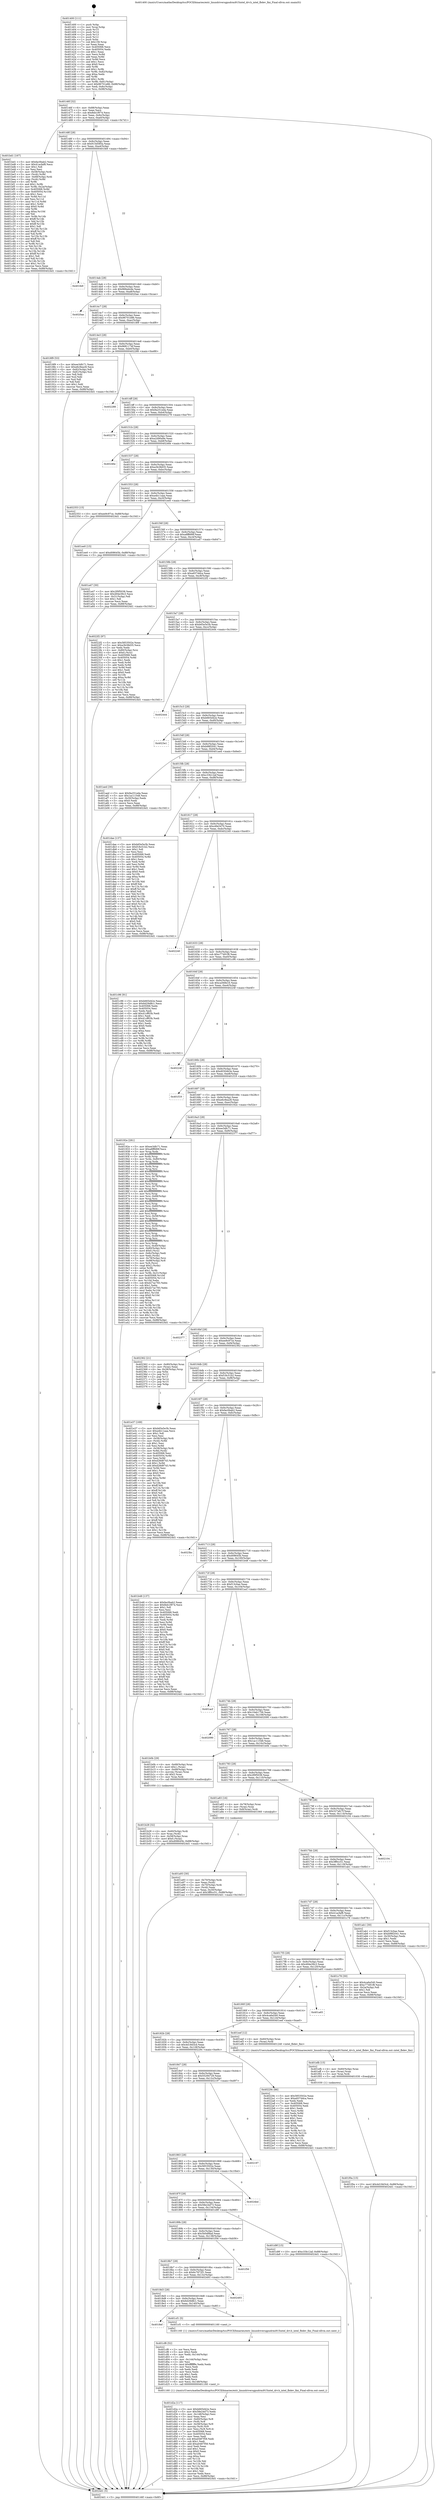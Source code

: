 digraph "0x401400" {
  label = "0x401400 (/mnt/c/Users/mathe/Desktop/tcc/POCII/binaries/extr_linuxdriversgpudrmi915intel_drv.h_intel_fbdev_fini_Final-ollvm.out::main(0))"
  labelloc = "t"
  node[shape=record]

  Entry [label="",width=0.3,height=0.3,shape=circle,fillcolor=black,style=filled]
  "0x40146f" [label="{
     0x40146f [32]\l
     | [instrs]\l
     &nbsp;&nbsp;0x40146f \<+6\>: mov -0x88(%rbp),%eax\l
     &nbsp;&nbsp;0x401475 \<+2\>: mov %eax,%ecx\l
     &nbsp;&nbsp;0x401477 \<+6\>: sub $0x8eb1f974,%ecx\l
     &nbsp;&nbsp;0x40147d \<+6\>: mov %eax,-0x9c(%rbp)\l
     &nbsp;&nbsp;0x401483 \<+6\>: mov %ecx,-0xa0(%rbp)\l
     &nbsp;&nbsp;0x401489 \<+6\>: je 0000000000401bd1 \<main+0x7d1\>\l
  }"]
  "0x401bd1" [label="{
     0x401bd1 [167]\l
     | [instrs]\l
     &nbsp;&nbsp;0x401bd1 \<+5\>: mov $0xfac0bab2,%eax\l
     &nbsp;&nbsp;0x401bd6 \<+5\>: mov $0x41acfaf8,%ecx\l
     &nbsp;&nbsp;0x401bdb \<+2\>: mov $0x1,%dl\l
     &nbsp;&nbsp;0x401bdd \<+2\>: xor %esi,%esi\l
     &nbsp;&nbsp;0x401bdf \<+4\>: mov -0x58(%rbp),%rdi\l
     &nbsp;&nbsp;0x401be3 \<+3\>: mov (%rdi),%r8d\l
     &nbsp;&nbsp;0x401be6 \<+4\>: mov -0x68(%rbp),%rdi\l
     &nbsp;&nbsp;0x401bea \<+3\>: cmp (%rdi),%r8d\l
     &nbsp;&nbsp;0x401bed \<+4\>: setl %r9b\l
     &nbsp;&nbsp;0x401bf1 \<+4\>: and $0x1,%r9b\l
     &nbsp;&nbsp;0x401bf5 \<+4\>: mov %r9b,-0x2a(%rbp)\l
     &nbsp;&nbsp;0x401bf9 \<+8\>: mov 0x405068,%r8d\l
     &nbsp;&nbsp;0x401c01 \<+8\>: mov 0x405054,%r10d\l
     &nbsp;&nbsp;0x401c09 \<+3\>: sub $0x1,%esi\l
     &nbsp;&nbsp;0x401c0c \<+3\>: mov %r8d,%r11d\l
     &nbsp;&nbsp;0x401c0f \<+3\>: add %esi,%r11d\l
     &nbsp;&nbsp;0x401c12 \<+4\>: imul %r11d,%r8d\l
     &nbsp;&nbsp;0x401c16 \<+4\>: and $0x1,%r8d\l
     &nbsp;&nbsp;0x401c1a \<+4\>: cmp $0x0,%r8d\l
     &nbsp;&nbsp;0x401c1e \<+4\>: sete %r9b\l
     &nbsp;&nbsp;0x401c22 \<+4\>: cmp $0xa,%r10d\l
     &nbsp;&nbsp;0x401c26 \<+3\>: setl %bl\l
     &nbsp;&nbsp;0x401c29 \<+3\>: mov %r9b,%r14b\l
     &nbsp;&nbsp;0x401c2c \<+4\>: xor $0xff,%r14b\l
     &nbsp;&nbsp;0x401c30 \<+3\>: mov %bl,%r15b\l
     &nbsp;&nbsp;0x401c33 \<+4\>: xor $0xff,%r15b\l
     &nbsp;&nbsp;0x401c37 \<+3\>: xor $0x1,%dl\l
     &nbsp;&nbsp;0x401c3a \<+3\>: mov %r14b,%r12b\l
     &nbsp;&nbsp;0x401c3d \<+4\>: and $0xff,%r12b\l
     &nbsp;&nbsp;0x401c41 \<+3\>: and %dl,%r9b\l
     &nbsp;&nbsp;0x401c44 \<+3\>: mov %r15b,%r13b\l
     &nbsp;&nbsp;0x401c47 \<+4\>: and $0xff,%r13b\l
     &nbsp;&nbsp;0x401c4b \<+2\>: and %dl,%bl\l
     &nbsp;&nbsp;0x401c4d \<+3\>: or %r9b,%r12b\l
     &nbsp;&nbsp;0x401c50 \<+3\>: or %bl,%r13b\l
     &nbsp;&nbsp;0x401c53 \<+3\>: xor %r13b,%r12b\l
     &nbsp;&nbsp;0x401c56 \<+3\>: or %r15b,%r14b\l
     &nbsp;&nbsp;0x401c59 \<+4\>: xor $0xff,%r14b\l
     &nbsp;&nbsp;0x401c5d \<+3\>: or $0x1,%dl\l
     &nbsp;&nbsp;0x401c60 \<+3\>: and %dl,%r14b\l
     &nbsp;&nbsp;0x401c63 \<+3\>: or %r14b,%r12b\l
     &nbsp;&nbsp;0x401c66 \<+4\>: test $0x1,%r12b\l
     &nbsp;&nbsp;0x401c6a \<+3\>: cmovne %ecx,%eax\l
     &nbsp;&nbsp;0x401c6d \<+6\>: mov %eax,-0x88(%rbp)\l
     &nbsp;&nbsp;0x401c73 \<+5\>: jmp 00000000004024d1 \<main+0x10d1\>\l
  }"]
  "0x40148f" [label="{
     0x40148f [28]\l
     | [instrs]\l
     &nbsp;&nbsp;0x40148f \<+5\>: jmp 0000000000401494 \<main+0x94\>\l
     &nbsp;&nbsp;0x401494 \<+6\>: mov -0x9c(%rbp),%eax\l
     &nbsp;&nbsp;0x40149a \<+5\>: sub $0x915d585a,%eax\l
     &nbsp;&nbsp;0x40149f \<+6\>: mov %eax,-0xa4(%rbp)\l
     &nbsp;&nbsp;0x4014a5 \<+6\>: je 0000000000401fe9 \<main+0xbe9\>\l
  }"]
  Exit [label="",width=0.3,height=0.3,shape=circle,fillcolor=black,style=filled,peripheries=2]
  "0x401fe9" [label="{
     0x401fe9\l
  }", style=dashed]
  "0x4014ab" [label="{
     0x4014ab [28]\l
     | [instrs]\l
     &nbsp;&nbsp;0x4014ab \<+5\>: jmp 00000000004014b0 \<main+0xb0\>\l
     &nbsp;&nbsp;0x4014b0 \<+6\>: mov -0x9c(%rbp),%eax\l
     &nbsp;&nbsp;0x4014b6 \<+5\>: sub $0x966edcde,%eax\l
     &nbsp;&nbsp;0x4014bb \<+6\>: mov %eax,-0xa8(%rbp)\l
     &nbsp;&nbsp;0x4014c1 \<+6\>: je 00000000004020ae \<main+0xcae\>\l
  }"]
  "0x401f0a" [label="{
     0x401f0a [15]\l
     | [instrs]\l
     &nbsp;&nbsp;0x401f0a \<+10\>: movl $0x4d18d3cd,-0x88(%rbp)\l
     &nbsp;&nbsp;0x401f14 \<+5\>: jmp 00000000004024d1 \<main+0x10d1\>\l
  }"]
  "0x4020ae" [label="{
     0x4020ae\l
  }", style=dashed]
  "0x4014c7" [label="{
     0x4014c7 [28]\l
     | [instrs]\l
     &nbsp;&nbsp;0x4014c7 \<+5\>: jmp 00000000004014cc \<main+0xcc\>\l
     &nbsp;&nbsp;0x4014cc \<+6\>: mov -0x9c(%rbp),%eax\l
     &nbsp;&nbsp;0x4014d2 \<+5\>: sub $0x96701e86,%eax\l
     &nbsp;&nbsp;0x4014d7 \<+6\>: mov %eax,-0xac(%rbp)\l
     &nbsp;&nbsp;0x4014dd \<+6\>: je 00000000004018f9 \<main+0x4f9\>\l
  }"]
  "0x401efb" [label="{
     0x401efb [15]\l
     | [instrs]\l
     &nbsp;&nbsp;0x401efb \<+4\>: mov -0x60(%rbp),%rax\l
     &nbsp;&nbsp;0x401eff \<+3\>: mov (%rax),%rax\l
     &nbsp;&nbsp;0x401f02 \<+3\>: mov %rax,%rdi\l
     &nbsp;&nbsp;0x401f05 \<+5\>: call 0000000000401030 \<free@plt\>\l
     | [calls]\l
     &nbsp;&nbsp;0x401030 \{1\} (unknown)\l
  }"]
  "0x4018f9" [label="{
     0x4018f9 [53]\l
     | [instrs]\l
     &nbsp;&nbsp;0x4018f9 \<+5\>: mov $0xee3dfc71,%eax\l
     &nbsp;&nbsp;0x4018fe \<+5\>: mov $0xe6c9ea28,%ecx\l
     &nbsp;&nbsp;0x401903 \<+6\>: mov -0x82(%rbp),%dl\l
     &nbsp;&nbsp;0x401909 \<+7\>: mov -0x81(%rbp),%sil\l
     &nbsp;&nbsp;0x401910 \<+3\>: mov %dl,%dil\l
     &nbsp;&nbsp;0x401913 \<+3\>: and %sil,%dil\l
     &nbsp;&nbsp;0x401916 \<+3\>: xor %sil,%dl\l
     &nbsp;&nbsp;0x401919 \<+3\>: or %dl,%dil\l
     &nbsp;&nbsp;0x40191c \<+4\>: test $0x1,%dil\l
     &nbsp;&nbsp;0x401920 \<+3\>: cmovne %ecx,%eax\l
     &nbsp;&nbsp;0x401923 \<+6\>: mov %eax,-0x88(%rbp)\l
     &nbsp;&nbsp;0x401929 \<+5\>: jmp 00000000004024d1 \<main+0x10d1\>\l
  }"]
  "0x4014e3" [label="{
     0x4014e3 [28]\l
     | [instrs]\l
     &nbsp;&nbsp;0x4014e3 \<+5\>: jmp 00000000004014e8 \<main+0xe8\>\l
     &nbsp;&nbsp;0x4014e8 \<+6\>: mov -0x9c(%rbp),%eax\l
     &nbsp;&nbsp;0x4014ee \<+5\>: sub $0x9681174f,%eax\l
     &nbsp;&nbsp;0x4014f3 \<+6\>: mov %eax,-0xb0(%rbp)\l
     &nbsp;&nbsp;0x4014f9 \<+6\>: je 0000000000402288 \<main+0xe88\>\l
  }"]
  "0x4024d1" [label="{
     0x4024d1 [5]\l
     | [instrs]\l
     &nbsp;&nbsp;0x4024d1 \<+5\>: jmp 000000000040146f \<main+0x6f\>\l
  }"]
  "0x401400" [label="{
     0x401400 [111]\l
     | [instrs]\l
     &nbsp;&nbsp;0x401400 \<+1\>: push %rbp\l
     &nbsp;&nbsp;0x401401 \<+3\>: mov %rsp,%rbp\l
     &nbsp;&nbsp;0x401404 \<+2\>: push %r15\l
     &nbsp;&nbsp;0x401406 \<+2\>: push %r14\l
     &nbsp;&nbsp;0x401408 \<+2\>: push %r13\l
     &nbsp;&nbsp;0x40140a \<+2\>: push %r12\l
     &nbsp;&nbsp;0x40140c \<+1\>: push %rbx\l
     &nbsp;&nbsp;0x40140d \<+7\>: sub $0x158,%rsp\l
     &nbsp;&nbsp;0x401414 \<+2\>: xor %eax,%eax\l
     &nbsp;&nbsp;0x401416 \<+7\>: mov 0x405068,%ecx\l
     &nbsp;&nbsp;0x40141d \<+7\>: mov 0x405054,%edx\l
     &nbsp;&nbsp;0x401424 \<+3\>: sub $0x1,%eax\l
     &nbsp;&nbsp;0x401427 \<+3\>: mov %ecx,%r8d\l
     &nbsp;&nbsp;0x40142a \<+3\>: add %eax,%r8d\l
     &nbsp;&nbsp;0x40142d \<+4\>: imul %r8d,%ecx\l
     &nbsp;&nbsp;0x401431 \<+3\>: and $0x1,%ecx\l
     &nbsp;&nbsp;0x401434 \<+3\>: cmp $0x0,%ecx\l
     &nbsp;&nbsp;0x401437 \<+4\>: sete %r9b\l
     &nbsp;&nbsp;0x40143b \<+4\>: and $0x1,%r9b\l
     &nbsp;&nbsp;0x40143f \<+7\>: mov %r9b,-0x82(%rbp)\l
     &nbsp;&nbsp;0x401446 \<+3\>: cmp $0xa,%edx\l
     &nbsp;&nbsp;0x401449 \<+4\>: setl %r9b\l
     &nbsp;&nbsp;0x40144d \<+4\>: and $0x1,%r9b\l
     &nbsp;&nbsp;0x401451 \<+7\>: mov %r9b,-0x81(%rbp)\l
     &nbsp;&nbsp;0x401458 \<+10\>: movl $0x96701e86,-0x88(%rbp)\l
     &nbsp;&nbsp;0x401462 \<+6\>: mov %edi,-0x8c(%rbp)\l
     &nbsp;&nbsp;0x401468 \<+7\>: mov %rsi,-0x98(%rbp)\l
  }"]
  "0x401d2a" [label="{
     0x401d2a [117]\l
     | [instrs]\l
     &nbsp;&nbsp;0x401d2a \<+5\>: mov $0xb665d42e,%ecx\l
     &nbsp;&nbsp;0x401d2f \<+5\>: mov $0x58e24d73,%edx\l
     &nbsp;&nbsp;0x401d34 \<+6\>: mov -0x148(%rbp),%esi\l
     &nbsp;&nbsp;0x401d3a \<+3\>: imul %eax,%esi\l
     &nbsp;&nbsp;0x401d3d \<+4\>: mov -0x60(%rbp),%r8\l
     &nbsp;&nbsp;0x401d41 \<+3\>: mov (%r8),%r8\l
     &nbsp;&nbsp;0x401d44 \<+4\>: mov -0x58(%rbp),%r9\l
     &nbsp;&nbsp;0x401d48 \<+3\>: movslq (%r9),%r9\l
     &nbsp;&nbsp;0x401d4b \<+4\>: mov %esi,(%r8,%r9,4)\l
     &nbsp;&nbsp;0x401d4f \<+7\>: mov 0x405068,%eax\l
     &nbsp;&nbsp;0x401d56 \<+7\>: mov 0x405054,%esi\l
     &nbsp;&nbsp;0x401d5d \<+2\>: mov %eax,%edi\l
     &nbsp;&nbsp;0x401d5f \<+6\>: sub $0xa0487f58,%edi\l
     &nbsp;&nbsp;0x401d65 \<+3\>: sub $0x1,%edi\l
     &nbsp;&nbsp;0x401d68 \<+6\>: add $0xa0487f58,%edi\l
     &nbsp;&nbsp;0x401d6e \<+3\>: imul %edi,%eax\l
     &nbsp;&nbsp;0x401d71 \<+3\>: and $0x1,%eax\l
     &nbsp;&nbsp;0x401d74 \<+3\>: cmp $0x0,%eax\l
     &nbsp;&nbsp;0x401d77 \<+4\>: sete %r10b\l
     &nbsp;&nbsp;0x401d7b \<+3\>: cmp $0xa,%esi\l
     &nbsp;&nbsp;0x401d7e \<+4\>: setl %r11b\l
     &nbsp;&nbsp;0x401d82 \<+3\>: mov %r10b,%bl\l
     &nbsp;&nbsp;0x401d85 \<+3\>: and %r11b,%bl\l
     &nbsp;&nbsp;0x401d88 \<+3\>: xor %r11b,%r10b\l
     &nbsp;&nbsp;0x401d8b \<+3\>: or %r10b,%bl\l
     &nbsp;&nbsp;0x401d8e \<+3\>: test $0x1,%bl\l
     &nbsp;&nbsp;0x401d91 \<+3\>: cmovne %edx,%ecx\l
     &nbsp;&nbsp;0x401d94 \<+6\>: mov %ecx,-0x88(%rbp)\l
     &nbsp;&nbsp;0x401d9a \<+5\>: jmp 00000000004024d1 \<main+0x10d1\>\l
  }"]
  "0x402288" [label="{
     0x402288\l
  }", style=dashed]
  "0x4014ff" [label="{
     0x4014ff [28]\l
     | [instrs]\l
     &nbsp;&nbsp;0x4014ff \<+5\>: jmp 0000000000401504 \<main+0x104\>\l
     &nbsp;&nbsp;0x401504 \<+6\>: mov -0x9c(%rbp),%eax\l
     &nbsp;&nbsp;0x40150a \<+5\>: sub $0x9a251eda,%eax\l
     &nbsp;&nbsp;0x40150f \<+6\>: mov %eax,-0xb4(%rbp)\l
     &nbsp;&nbsp;0x401515 \<+6\>: je 0000000000402279 \<main+0xe79\>\l
  }"]
  "0x401cf6" [label="{
     0x401cf6 [52]\l
     | [instrs]\l
     &nbsp;&nbsp;0x401cf6 \<+2\>: xor %ecx,%ecx\l
     &nbsp;&nbsp;0x401cf8 \<+5\>: mov $0x2,%edx\l
     &nbsp;&nbsp;0x401cfd \<+6\>: mov %edx,-0x144(%rbp)\l
     &nbsp;&nbsp;0x401d03 \<+1\>: cltd\l
     &nbsp;&nbsp;0x401d04 \<+6\>: mov -0x144(%rbp),%esi\l
     &nbsp;&nbsp;0x401d0a \<+2\>: idiv %esi\l
     &nbsp;&nbsp;0x401d0c \<+6\>: imul $0xfffffffe,%edx,%edx\l
     &nbsp;&nbsp;0x401d12 \<+2\>: mov %ecx,%edi\l
     &nbsp;&nbsp;0x401d14 \<+2\>: sub %edx,%edi\l
     &nbsp;&nbsp;0x401d16 \<+2\>: mov %ecx,%edx\l
     &nbsp;&nbsp;0x401d18 \<+3\>: sub $0x1,%edx\l
     &nbsp;&nbsp;0x401d1b \<+2\>: add %edx,%edi\l
     &nbsp;&nbsp;0x401d1d \<+2\>: sub %edi,%ecx\l
     &nbsp;&nbsp;0x401d1f \<+6\>: mov %ecx,-0x148(%rbp)\l
     &nbsp;&nbsp;0x401d25 \<+5\>: call 0000000000401160 \<next_i\>\l
     | [calls]\l
     &nbsp;&nbsp;0x401160 \{1\} (/mnt/c/Users/mathe/Desktop/tcc/POCII/binaries/extr_linuxdriversgpudrmi915intel_drv.h_intel_fbdev_fini_Final-ollvm.out::next_i)\l
  }"]
  "0x402279" [label="{
     0x402279\l
  }", style=dashed]
  "0x40151b" [label="{
     0x40151b [28]\l
     | [instrs]\l
     &nbsp;&nbsp;0x40151b \<+5\>: jmp 0000000000401520 \<main+0x120\>\l
     &nbsp;&nbsp;0x401520 \<+6\>: mov -0x9c(%rbp),%eax\l
     &nbsp;&nbsp;0x401526 \<+5\>: sub $0xa2d90a9e,%eax\l
     &nbsp;&nbsp;0x40152b \<+6\>: mov %eax,-0xb8(%rbp)\l
     &nbsp;&nbsp;0x401531 \<+6\>: je 000000000040246e \<main+0x106e\>\l
  }"]
  "0x4018ef" [label="{
     0x4018ef\l
  }", style=dashed]
  "0x40246e" [label="{
     0x40246e\l
  }", style=dashed]
  "0x401537" [label="{
     0x401537 [28]\l
     | [instrs]\l
     &nbsp;&nbsp;0x401537 \<+5\>: jmp 000000000040153c \<main+0x13c\>\l
     &nbsp;&nbsp;0x40153c \<+6\>: mov -0x9c(%rbp),%eax\l
     &nbsp;&nbsp;0x401542 \<+5\>: sub $0xa3b38d35,%eax\l
     &nbsp;&nbsp;0x401547 \<+6\>: mov %eax,-0xbc(%rbp)\l
     &nbsp;&nbsp;0x40154d \<+6\>: je 0000000000402353 \<main+0xf53\>\l
  }"]
  "0x401cf1" [label="{
     0x401cf1 [5]\l
     | [instrs]\l
     &nbsp;&nbsp;0x401cf1 \<+5\>: call 0000000000401160 \<next_i\>\l
     | [calls]\l
     &nbsp;&nbsp;0x401160 \{1\} (/mnt/c/Users/mathe/Desktop/tcc/POCII/binaries/extr_linuxdriversgpudrmi915intel_drv.h_intel_fbdev_fini_Final-ollvm.out::next_i)\l
  }"]
  "0x402353" [label="{
     0x402353 [15]\l
     | [instrs]\l
     &nbsp;&nbsp;0x402353 \<+10\>: movl $0xee9c97ce,-0x88(%rbp)\l
     &nbsp;&nbsp;0x40235d \<+5\>: jmp 00000000004024d1 \<main+0x10d1\>\l
  }"]
  "0x401553" [label="{
     0x401553 [28]\l
     | [instrs]\l
     &nbsp;&nbsp;0x401553 \<+5\>: jmp 0000000000401558 \<main+0x158\>\l
     &nbsp;&nbsp;0x401558 \<+6\>: mov -0x9c(%rbp),%eax\l
     &nbsp;&nbsp;0x40155e \<+5\>: sub $0xa4b11aaa,%eax\l
     &nbsp;&nbsp;0x401563 \<+6\>: mov %eax,-0xc0(%rbp)\l
     &nbsp;&nbsp;0x401569 \<+6\>: je 0000000000401ee0 \<main+0xae0\>\l
  }"]
  "0x4018d3" [label="{
     0x4018d3 [28]\l
     | [instrs]\l
     &nbsp;&nbsp;0x4018d3 \<+5\>: jmp 00000000004018d8 \<main+0x4d8\>\l
     &nbsp;&nbsp;0x4018d8 \<+6\>: mov -0x9c(%rbp),%eax\l
     &nbsp;&nbsp;0x4018de \<+5\>: sub $0x6d29d8c1,%eax\l
     &nbsp;&nbsp;0x4018e3 \<+6\>: mov %eax,-0x140(%rbp)\l
     &nbsp;&nbsp;0x4018e9 \<+6\>: je 0000000000401cf1 \<main+0x8f1\>\l
  }"]
  "0x401ee0" [label="{
     0x401ee0 [15]\l
     | [instrs]\l
     &nbsp;&nbsp;0x401ee0 \<+10\>: movl $0xd08645b,-0x88(%rbp)\l
     &nbsp;&nbsp;0x401eea \<+5\>: jmp 00000000004024d1 \<main+0x10d1\>\l
  }"]
  "0x40156f" [label="{
     0x40156f [28]\l
     | [instrs]\l
     &nbsp;&nbsp;0x40156f \<+5\>: jmp 0000000000401574 \<main+0x174\>\l
     &nbsp;&nbsp;0x401574 \<+6\>: mov -0x9c(%rbp),%eax\l
     &nbsp;&nbsp;0x40157a \<+5\>: sub $0xa8ff689f,%eax\l
     &nbsp;&nbsp;0x40157f \<+6\>: mov %eax,-0xc4(%rbp)\l
     &nbsp;&nbsp;0x401585 \<+6\>: je 0000000000401a47 \<main+0x647\>\l
  }"]
  "0x402493" [label="{
     0x402493\l
  }", style=dashed]
  "0x401a47" [label="{
     0x401a47 [30]\l
     | [instrs]\l
     &nbsp;&nbsp;0x401a47 \<+5\>: mov $0x2f0f5038,%eax\l
     &nbsp;&nbsp;0x401a4c \<+5\>: mov $0x494e39c3,%ecx\l
     &nbsp;&nbsp;0x401a51 \<+3\>: mov -0x31(%rbp),%dl\l
     &nbsp;&nbsp;0x401a54 \<+3\>: test $0x1,%dl\l
     &nbsp;&nbsp;0x401a57 \<+3\>: cmovne %ecx,%eax\l
     &nbsp;&nbsp;0x401a5a \<+6\>: mov %eax,-0x88(%rbp)\l
     &nbsp;&nbsp;0x401a60 \<+5\>: jmp 00000000004024d1 \<main+0x10d1\>\l
  }"]
  "0x40158b" [label="{
     0x40158b [28]\l
     | [instrs]\l
     &nbsp;&nbsp;0x40158b \<+5\>: jmp 0000000000401590 \<main+0x190\>\l
     &nbsp;&nbsp;0x401590 \<+6\>: mov -0x9c(%rbp),%eax\l
     &nbsp;&nbsp;0x401596 \<+5\>: sub $0xa937ddca,%eax\l
     &nbsp;&nbsp;0x40159b \<+6\>: mov %eax,-0xc8(%rbp)\l
     &nbsp;&nbsp;0x4015a1 \<+6\>: je 00000000004022f2 \<main+0xef2\>\l
  }"]
  "0x4018b7" [label="{
     0x4018b7 [28]\l
     | [instrs]\l
     &nbsp;&nbsp;0x4018b7 \<+5\>: jmp 00000000004018bc \<main+0x4bc\>\l
     &nbsp;&nbsp;0x4018bc \<+6\>: mov -0x9c(%rbp),%eax\l
     &nbsp;&nbsp;0x4018c2 \<+5\>: sub $0x6c7872f1,%eax\l
     &nbsp;&nbsp;0x4018c7 \<+6\>: mov %eax,-0x13c(%rbp)\l
     &nbsp;&nbsp;0x4018cd \<+6\>: je 0000000000402493 \<main+0x1093\>\l
  }"]
  "0x4022f2" [label="{
     0x4022f2 [97]\l
     | [instrs]\l
     &nbsp;&nbsp;0x4022f2 \<+5\>: mov $0x5853502e,%eax\l
     &nbsp;&nbsp;0x4022f7 \<+5\>: mov $0xa3b38d35,%ecx\l
     &nbsp;&nbsp;0x4022fc \<+2\>: xor %edx,%edx\l
     &nbsp;&nbsp;0x4022fe \<+4\>: mov -0x80(%rbp),%rsi\l
     &nbsp;&nbsp;0x402302 \<+6\>: movl $0x0,(%rsi)\l
     &nbsp;&nbsp;0x402308 \<+7\>: mov 0x405068,%edi\l
     &nbsp;&nbsp;0x40230f \<+8\>: mov 0x405054,%r8d\l
     &nbsp;&nbsp;0x402317 \<+3\>: sub $0x1,%edx\l
     &nbsp;&nbsp;0x40231a \<+3\>: mov %edi,%r9d\l
     &nbsp;&nbsp;0x40231d \<+3\>: add %edx,%r9d\l
     &nbsp;&nbsp;0x402320 \<+4\>: imul %r9d,%edi\l
     &nbsp;&nbsp;0x402324 \<+3\>: and $0x1,%edi\l
     &nbsp;&nbsp;0x402327 \<+3\>: cmp $0x0,%edi\l
     &nbsp;&nbsp;0x40232a \<+4\>: sete %r10b\l
     &nbsp;&nbsp;0x40232e \<+4\>: cmp $0xa,%r8d\l
     &nbsp;&nbsp;0x402332 \<+4\>: setl %r11b\l
     &nbsp;&nbsp;0x402336 \<+3\>: mov %r10b,%bl\l
     &nbsp;&nbsp;0x402339 \<+3\>: and %r11b,%bl\l
     &nbsp;&nbsp;0x40233c \<+3\>: xor %r11b,%r10b\l
     &nbsp;&nbsp;0x40233f \<+3\>: or %r10b,%bl\l
     &nbsp;&nbsp;0x402342 \<+3\>: test $0x1,%bl\l
     &nbsp;&nbsp;0x402345 \<+3\>: cmovne %ecx,%eax\l
     &nbsp;&nbsp;0x402348 \<+6\>: mov %eax,-0x88(%rbp)\l
     &nbsp;&nbsp;0x40234e \<+5\>: jmp 00000000004024d1 \<main+0x10d1\>\l
  }"]
  "0x4015a7" [label="{
     0x4015a7 [28]\l
     | [instrs]\l
     &nbsp;&nbsp;0x4015a7 \<+5\>: jmp 00000000004015ac \<main+0x1ac\>\l
     &nbsp;&nbsp;0x4015ac \<+6\>: mov -0x9c(%rbp),%eax\l
     &nbsp;&nbsp;0x4015b2 \<+5\>: sub $0xb65e5e3b,%eax\l
     &nbsp;&nbsp;0x4015b7 \<+6\>: mov %eax,-0xcc(%rbp)\l
     &nbsp;&nbsp;0x4015bd \<+6\>: je 0000000000402444 \<main+0x1044\>\l
  }"]
  "0x401f56" [label="{
     0x401f56\l
  }", style=dashed]
  "0x402444" [label="{
     0x402444\l
  }", style=dashed]
  "0x4015c3" [label="{
     0x4015c3 [28]\l
     | [instrs]\l
     &nbsp;&nbsp;0x4015c3 \<+5\>: jmp 00000000004015c8 \<main+0x1c8\>\l
     &nbsp;&nbsp;0x4015c8 \<+6\>: mov -0x9c(%rbp),%eax\l
     &nbsp;&nbsp;0x4015ce \<+5\>: sub $0xb665d42e,%eax\l
     &nbsp;&nbsp;0x4015d3 \<+6\>: mov %eax,-0xd0(%rbp)\l
     &nbsp;&nbsp;0x4015d9 \<+6\>: je 00000000004023e1 \<main+0xfe1\>\l
  }"]
  "0x40189b" [label="{
     0x40189b [28]\l
     | [instrs]\l
     &nbsp;&nbsp;0x40189b \<+5\>: jmp 00000000004018a0 \<main+0x4a0\>\l
     &nbsp;&nbsp;0x4018a0 \<+6\>: mov -0x9c(%rbp),%eax\l
     &nbsp;&nbsp;0x4018a6 \<+5\>: sub $0x5b0df8ad,%eax\l
     &nbsp;&nbsp;0x4018ab \<+6\>: mov %eax,-0x138(%rbp)\l
     &nbsp;&nbsp;0x4018b1 \<+6\>: je 0000000000401f56 \<main+0xb56\>\l
  }"]
  "0x4023e1" [label="{
     0x4023e1\l
  }", style=dashed]
  "0x4015df" [label="{
     0x4015df [28]\l
     | [instrs]\l
     &nbsp;&nbsp;0x4015df \<+5\>: jmp 00000000004015e4 \<main+0x1e4\>\l
     &nbsp;&nbsp;0x4015e4 \<+6\>: mov -0x9c(%rbp),%eax\l
     &nbsp;&nbsp;0x4015ea \<+5\>: sub $0xb98f2041,%eax\l
     &nbsp;&nbsp;0x4015ef \<+6\>: mov %eax,-0xd4(%rbp)\l
     &nbsp;&nbsp;0x4015f5 \<+6\>: je 0000000000401aed \<main+0x6ed\>\l
  }"]
  "0x401d9f" [label="{
     0x401d9f [15]\l
     | [instrs]\l
     &nbsp;&nbsp;0x401d9f \<+10\>: movl $0xc33b12af,-0x88(%rbp)\l
     &nbsp;&nbsp;0x401da9 \<+5\>: jmp 00000000004024d1 \<main+0x10d1\>\l
  }"]
  "0x401aed" [label="{
     0x401aed [30]\l
     | [instrs]\l
     &nbsp;&nbsp;0x401aed \<+5\>: mov $0x9a251eda,%eax\l
     &nbsp;&nbsp;0x401af2 \<+5\>: mov $0x1ac11548,%ecx\l
     &nbsp;&nbsp;0x401af7 \<+3\>: mov -0x30(%rbp),%edx\l
     &nbsp;&nbsp;0x401afa \<+3\>: cmp $0x0,%edx\l
     &nbsp;&nbsp;0x401afd \<+3\>: cmove %ecx,%eax\l
     &nbsp;&nbsp;0x401b00 \<+6\>: mov %eax,-0x88(%rbp)\l
     &nbsp;&nbsp;0x401b06 \<+5\>: jmp 00000000004024d1 \<main+0x10d1\>\l
  }"]
  "0x4015fb" [label="{
     0x4015fb [28]\l
     | [instrs]\l
     &nbsp;&nbsp;0x4015fb \<+5\>: jmp 0000000000401600 \<main+0x200\>\l
     &nbsp;&nbsp;0x401600 \<+6\>: mov -0x9c(%rbp),%eax\l
     &nbsp;&nbsp;0x401606 \<+5\>: sub $0xc33b12af,%eax\l
     &nbsp;&nbsp;0x40160b \<+6\>: mov %eax,-0xd8(%rbp)\l
     &nbsp;&nbsp;0x401611 \<+6\>: je 0000000000401dae \<main+0x9ae\>\l
  }"]
  "0x40187f" [label="{
     0x40187f [28]\l
     | [instrs]\l
     &nbsp;&nbsp;0x40187f \<+5\>: jmp 0000000000401884 \<main+0x484\>\l
     &nbsp;&nbsp;0x401884 \<+6\>: mov -0x9c(%rbp),%eax\l
     &nbsp;&nbsp;0x40188a \<+5\>: sub $0x58e24d73,%eax\l
     &nbsp;&nbsp;0x40188f \<+6\>: mov %eax,-0x134(%rbp)\l
     &nbsp;&nbsp;0x401895 \<+6\>: je 0000000000401d9f \<main+0x99f\>\l
  }"]
  "0x401dae" [label="{
     0x401dae [137]\l
     | [instrs]\l
     &nbsp;&nbsp;0x401dae \<+5\>: mov $0xb65e5e3b,%eax\l
     &nbsp;&nbsp;0x401db3 \<+5\>: mov $0xf18c51b2,%ecx\l
     &nbsp;&nbsp;0x401db8 \<+2\>: mov $0x1,%dl\l
     &nbsp;&nbsp;0x401dba \<+2\>: xor %esi,%esi\l
     &nbsp;&nbsp;0x401dbc \<+7\>: mov 0x405068,%edi\l
     &nbsp;&nbsp;0x401dc3 \<+8\>: mov 0x405054,%r8d\l
     &nbsp;&nbsp;0x401dcb \<+3\>: sub $0x1,%esi\l
     &nbsp;&nbsp;0x401dce \<+3\>: mov %edi,%r9d\l
     &nbsp;&nbsp;0x401dd1 \<+3\>: add %esi,%r9d\l
     &nbsp;&nbsp;0x401dd4 \<+4\>: imul %r9d,%edi\l
     &nbsp;&nbsp;0x401dd8 \<+3\>: and $0x1,%edi\l
     &nbsp;&nbsp;0x401ddb \<+3\>: cmp $0x0,%edi\l
     &nbsp;&nbsp;0x401dde \<+4\>: sete %r10b\l
     &nbsp;&nbsp;0x401de2 \<+4\>: cmp $0xa,%r8d\l
     &nbsp;&nbsp;0x401de6 \<+4\>: setl %r11b\l
     &nbsp;&nbsp;0x401dea \<+3\>: mov %r10b,%bl\l
     &nbsp;&nbsp;0x401ded \<+3\>: xor $0xff,%bl\l
     &nbsp;&nbsp;0x401df0 \<+3\>: mov %r11b,%r14b\l
     &nbsp;&nbsp;0x401df3 \<+4\>: xor $0xff,%r14b\l
     &nbsp;&nbsp;0x401df7 \<+3\>: xor $0x0,%dl\l
     &nbsp;&nbsp;0x401dfa \<+3\>: mov %bl,%r15b\l
     &nbsp;&nbsp;0x401dfd \<+4\>: and $0x0,%r15b\l
     &nbsp;&nbsp;0x401e01 \<+3\>: and %dl,%r10b\l
     &nbsp;&nbsp;0x401e04 \<+3\>: mov %r14b,%r12b\l
     &nbsp;&nbsp;0x401e07 \<+4\>: and $0x0,%r12b\l
     &nbsp;&nbsp;0x401e0b \<+3\>: and %dl,%r11b\l
     &nbsp;&nbsp;0x401e0e \<+3\>: or %r10b,%r15b\l
     &nbsp;&nbsp;0x401e11 \<+3\>: or %r11b,%r12b\l
     &nbsp;&nbsp;0x401e14 \<+3\>: xor %r12b,%r15b\l
     &nbsp;&nbsp;0x401e17 \<+3\>: or %r14b,%bl\l
     &nbsp;&nbsp;0x401e1a \<+3\>: xor $0xff,%bl\l
     &nbsp;&nbsp;0x401e1d \<+3\>: or $0x0,%dl\l
     &nbsp;&nbsp;0x401e20 \<+2\>: and %dl,%bl\l
     &nbsp;&nbsp;0x401e22 \<+3\>: or %bl,%r15b\l
     &nbsp;&nbsp;0x401e25 \<+4\>: test $0x1,%r15b\l
     &nbsp;&nbsp;0x401e29 \<+3\>: cmovne %ecx,%eax\l
     &nbsp;&nbsp;0x401e2c \<+6\>: mov %eax,-0x88(%rbp)\l
     &nbsp;&nbsp;0x401e32 \<+5\>: jmp 00000000004024d1 \<main+0x10d1\>\l
  }"]
  "0x401617" [label="{
     0x401617 [28]\l
     | [instrs]\l
     &nbsp;&nbsp;0x401617 \<+5\>: jmp 000000000040161c \<main+0x21c\>\l
     &nbsp;&nbsp;0x40161c \<+6\>: mov -0x9c(%rbp),%eax\l
     &nbsp;&nbsp;0x401622 \<+5\>: sub $0xc6fe5470,%eax\l
     &nbsp;&nbsp;0x401627 \<+6\>: mov %eax,-0xdc(%rbp)\l
     &nbsp;&nbsp;0x40162d \<+6\>: je 0000000000402240 \<main+0xe40\>\l
  }"]
  "0x4024bd" [label="{
     0x4024bd\l
  }", style=dashed]
  "0x402240" [label="{
     0x402240\l
  }", style=dashed]
  "0x401633" [label="{
     0x401633 [28]\l
     | [instrs]\l
     &nbsp;&nbsp;0x401633 \<+5\>: jmp 0000000000401638 \<main+0x238\>\l
     &nbsp;&nbsp;0x401638 \<+6\>: mov -0x9c(%rbp),%eax\l
     &nbsp;&nbsp;0x40163e \<+5\>: sub $0xc77491f8,%eax\l
     &nbsp;&nbsp;0x401643 \<+6\>: mov %eax,-0xe0(%rbp)\l
     &nbsp;&nbsp;0x401649 \<+6\>: je 0000000000401c96 \<main+0x896\>\l
  }"]
  "0x401863" [label="{
     0x401863 [28]\l
     | [instrs]\l
     &nbsp;&nbsp;0x401863 \<+5\>: jmp 0000000000401868 \<main+0x468\>\l
     &nbsp;&nbsp;0x401868 \<+6\>: mov -0x9c(%rbp),%eax\l
     &nbsp;&nbsp;0x40186e \<+5\>: sub $0x5853502e,%eax\l
     &nbsp;&nbsp;0x401873 \<+6\>: mov %eax,-0x130(%rbp)\l
     &nbsp;&nbsp;0x401879 \<+6\>: je 00000000004024bd \<main+0x10bd\>\l
  }"]
  "0x401c96" [label="{
     0x401c96 [91]\l
     | [instrs]\l
     &nbsp;&nbsp;0x401c96 \<+5\>: mov $0xb665d42e,%eax\l
     &nbsp;&nbsp;0x401c9b \<+5\>: mov $0x6d29d8c1,%ecx\l
     &nbsp;&nbsp;0x401ca0 \<+7\>: mov 0x405068,%edx\l
     &nbsp;&nbsp;0x401ca7 \<+7\>: mov 0x405054,%esi\l
     &nbsp;&nbsp;0x401cae \<+2\>: mov %edx,%edi\l
     &nbsp;&nbsp;0x401cb0 \<+6\>: add $0x41cff03b,%edi\l
     &nbsp;&nbsp;0x401cb6 \<+3\>: sub $0x1,%edi\l
     &nbsp;&nbsp;0x401cb9 \<+6\>: sub $0x41cff03b,%edi\l
     &nbsp;&nbsp;0x401cbf \<+3\>: imul %edi,%edx\l
     &nbsp;&nbsp;0x401cc2 \<+3\>: and $0x1,%edx\l
     &nbsp;&nbsp;0x401cc5 \<+3\>: cmp $0x0,%edx\l
     &nbsp;&nbsp;0x401cc8 \<+4\>: sete %r8b\l
     &nbsp;&nbsp;0x401ccc \<+3\>: cmp $0xa,%esi\l
     &nbsp;&nbsp;0x401ccf \<+4\>: setl %r9b\l
     &nbsp;&nbsp;0x401cd3 \<+3\>: mov %r8b,%r10b\l
     &nbsp;&nbsp;0x401cd6 \<+3\>: and %r9b,%r10b\l
     &nbsp;&nbsp;0x401cd9 \<+3\>: xor %r9b,%r8b\l
     &nbsp;&nbsp;0x401cdc \<+3\>: or %r8b,%r10b\l
     &nbsp;&nbsp;0x401cdf \<+4\>: test $0x1,%r10b\l
     &nbsp;&nbsp;0x401ce3 \<+3\>: cmovne %ecx,%eax\l
     &nbsp;&nbsp;0x401ce6 \<+6\>: mov %eax,-0x88(%rbp)\l
     &nbsp;&nbsp;0x401cec \<+5\>: jmp 00000000004024d1 \<main+0x10d1\>\l
  }"]
  "0x40164f" [label="{
     0x40164f [28]\l
     | [instrs]\l
     &nbsp;&nbsp;0x40164f \<+5\>: jmp 0000000000401654 \<main+0x254\>\l
     &nbsp;&nbsp;0x401654 \<+6\>: mov -0x9c(%rbp),%eax\l
     &nbsp;&nbsp;0x40165a \<+5\>: sub $0xca568e16,%eax\l
     &nbsp;&nbsp;0x40165f \<+6\>: mov %eax,-0xe4(%rbp)\l
     &nbsp;&nbsp;0x401665 \<+6\>: je 000000000040224f \<main+0xe4f\>\l
  }"]
  "0x402197" [label="{
     0x402197\l
  }", style=dashed]
  "0x40224f" [label="{
     0x40224f\l
  }", style=dashed]
  "0x40166b" [label="{
     0x40166b [28]\l
     | [instrs]\l
     &nbsp;&nbsp;0x40166b \<+5\>: jmp 0000000000401670 \<main+0x270\>\l
     &nbsp;&nbsp;0x401670 \<+6\>: mov -0x9c(%rbp),%eax\l
     &nbsp;&nbsp;0x401676 \<+5\>: sub $0xd0304b3e,%eax\l
     &nbsp;&nbsp;0x40167b \<+6\>: mov %eax,-0xe8(%rbp)\l
     &nbsp;&nbsp;0x401681 \<+6\>: je 0000000000401f19 \<main+0xb19\>\l
  }"]
  "0x401847" [label="{
     0x401847 [28]\l
     | [instrs]\l
     &nbsp;&nbsp;0x401847 \<+5\>: jmp 000000000040184c \<main+0x44c\>\l
     &nbsp;&nbsp;0x40184c \<+6\>: mov -0x9c(%rbp),%eax\l
     &nbsp;&nbsp;0x401852 \<+5\>: sub $0x55294729,%eax\l
     &nbsp;&nbsp;0x401857 \<+6\>: mov %eax,-0x12c(%rbp)\l
     &nbsp;&nbsp;0x40185d \<+6\>: je 0000000000402197 \<main+0xd97\>\l
  }"]
  "0x401f19" [label="{
     0x401f19\l
  }", style=dashed]
  "0x401687" [label="{
     0x401687 [28]\l
     | [instrs]\l
     &nbsp;&nbsp;0x401687 \<+5\>: jmp 000000000040168c \<main+0x28c\>\l
     &nbsp;&nbsp;0x40168c \<+6\>: mov -0x9c(%rbp),%eax\l
     &nbsp;&nbsp;0x401692 \<+5\>: sub $0xe6c9ea28,%eax\l
     &nbsp;&nbsp;0x401697 \<+6\>: mov %eax,-0xec(%rbp)\l
     &nbsp;&nbsp;0x40169d \<+6\>: je 000000000040192e \<main+0x52e\>\l
  }"]
  "0x40229c" [label="{
     0x40229c [86]\l
     | [instrs]\l
     &nbsp;&nbsp;0x40229c \<+5\>: mov $0x5853502e,%eax\l
     &nbsp;&nbsp;0x4022a1 \<+5\>: mov $0xa937ddca,%ecx\l
     &nbsp;&nbsp;0x4022a6 \<+2\>: xor %edx,%edx\l
     &nbsp;&nbsp;0x4022a8 \<+7\>: mov 0x405068,%esi\l
     &nbsp;&nbsp;0x4022af \<+7\>: mov 0x405054,%edi\l
     &nbsp;&nbsp;0x4022b6 \<+3\>: sub $0x1,%edx\l
     &nbsp;&nbsp;0x4022b9 \<+3\>: mov %esi,%r8d\l
     &nbsp;&nbsp;0x4022bc \<+3\>: add %edx,%r8d\l
     &nbsp;&nbsp;0x4022bf \<+4\>: imul %r8d,%esi\l
     &nbsp;&nbsp;0x4022c3 \<+3\>: and $0x1,%esi\l
     &nbsp;&nbsp;0x4022c6 \<+3\>: cmp $0x0,%esi\l
     &nbsp;&nbsp;0x4022c9 \<+4\>: sete %r9b\l
     &nbsp;&nbsp;0x4022cd \<+3\>: cmp $0xa,%edi\l
     &nbsp;&nbsp;0x4022d0 \<+4\>: setl %r10b\l
     &nbsp;&nbsp;0x4022d4 \<+3\>: mov %r9b,%r11b\l
     &nbsp;&nbsp;0x4022d7 \<+3\>: and %r10b,%r11b\l
     &nbsp;&nbsp;0x4022da \<+3\>: xor %r10b,%r9b\l
     &nbsp;&nbsp;0x4022dd \<+3\>: or %r9b,%r11b\l
     &nbsp;&nbsp;0x4022e0 \<+4\>: test $0x1,%r11b\l
     &nbsp;&nbsp;0x4022e4 \<+3\>: cmovne %ecx,%eax\l
     &nbsp;&nbsp;0x4022e7 \<+6\>: mov %eax,-0x88(%rbp)\l
     &nbsp;&nbsp;0x4022ed \<+5\>: jmp 00000000004024d1 \<main+0x10d1\>\l
  }"]
  "0x40192e" [label="{
     0x40192e [281]\l
     | [instrs]\l
     &nbsp;&nbsp;0x40192e \<+5\>: mov $0xee3dfc71,%eax\l
     &nbsp;&nbsp;0x401933 \<+5\>: mov $0xa8ff689f,%ecx\l
     &nbsp;&nbsp;0x401938 \<+3\>: mov %rsp,%rdx\l
     &nbsp;&nbsp;0x40193b \<+4\>: add $0xfffffffffffffff0,%rdx\l
     &nbsp;&nbsp;0x40193f \<+3\>: mov %rdx,%rsp\l
     &nbsp;&nbsp;0x401942 \<+4\>: mov %rdx,-0x80(%rbp)\l
     &nbsp;&nbsp;0x401946 \<+3\>: mov %rsp,%rdx\l
     &nbsp;&nbsp;0x401949 \<+4\>: add $0xfffffffffffffff0,%rdx\l
     &nbsp;&nbsp;0x40194d \<+3\>: mov %rdx,%rsp\l
     &nbsp;&nbsp;0x401950 \<+3\>: mov %rsp,%rsi\l
     &nbsp;&nbsp;0x401953 \<+4\>: add $0xfffffffffffffff0,%rsi\l
     &nbsp;&nbsp;0x401957 \<+3\>: mov %rsi,%rsp\l
     &nbsp;&nbsp;0x40195a \<+4\>: mov %rsi,-0x78(%rbp)\l
     &nbsp;&nbsp;0x40195e \<+3\>: mov %rsp,%rsi\l
     &nbsp;&nbsp;0x401961 \<+4\>: add $0xfffffffffffffff0,%rsi\l
     &nbsp;&nbsp;0x401965 \<+3\>: mov %rsi,%rsp\l
     &nbsp;&nbsp;0x401968 \<+4\>: mov %rsi,-0x70(%rbp)\l
     &nbsp;&nbsp;0x40196c \<+3\>: mov %rsp,%rsi\l
     &nbsp;&nbsp;0x40196f \<+4\>: add $0xfffffffffffffff0,%rsi\l
     &nbsp;&nbsp;0x401973 \<+3\>: mov %rsi,%rsp\l
     &nbsp;&nbsp;0x401976 \<+4\>: mov %rsi,-0x68(%rbp)\l
     &nbsp;&nbsp;0x40197a \<+3\>: mov %rsp,%rsi\l
     &nbsp;&nbsp;0x40197d \<+4\>: add $0xfffffffffffffff0,%rsi\l
     &nbsp;&nbsp;0x401981 \<+3\>: mov %rsi,%rsp\l
     &nbsp;&nbsp;0x401984 \<+4\>: mov %rsi,-0x60(%rbp)\l
     &nbsp;&nbsp;0x401988 \<+3\>: mov %rsp,%rsi\l
     &nbsp;&nbsp;0x40198b \<+4\>: add $0xfffffffffffffff0,%rsi\l
     &nbsp;&nbsp;0x40198f \<+3\>: mov %rsi,%rsp\l
     &nbsp;&nbsp;0x401992 \<+4\>: mov %rsi,-0x58(%rbp)\l
     &nbsp;&nbsp;0x401996 \<+3\>: mov %rsp,%rsi\l
     &nbsp;&nbsp;0x401999 \<+4\>: add $0xfffffffffffffff0,%rsi\l
     &nbsp;&nbsp;0x40199d \<+3\>: mov %rsi,%rsp\l
     &nbsp;&nbsp;0x4019a0 \<+4\>: mov %rsi,-0x50(%rbp)\l
     &nbsp;&nbsp;0x4019a4 \<+3\>: mov %rsp,%rsi\l
     &nbsp;&nbsp;0x4019a7 \<+4\>: add $0xfffffffffffffff0,%rsi\l
     &nbsp;&nbsp;0x4019ab \<+3\>: mov %rsi,%rsp\l
     &nbsp;&nbsp;0x4019ae \<+4\>: mov %rsi,-0x48(%rbp)\l
     &nbsp;&nbsp;0x4019b2 \<+3\>: mov %rsp,%rsi\l
     &nbsp;&nbsp;0x4019b5 \<+4\>: add $0xfffffffffffffff0,%rsi\l
     &nbsp;&nbsp;0x4019b9 \<+3\>: mov %rsi,%rsp\l
     &nbsp;&nbsp;0x4019bc \<+4\>: mov %rsi,-0x40(%rbp)\l
     &nbsp;&nbsp;0x4019c0 \<+4\>: mov -0x80(%rbp),%rsi\l
     &nbsp;&nbsp;0x4019c4 \<+6\>: movl $0x0,(%rsi)\l
     &nbsp;&nbsp;0x4019ca \<+6\>: mov -0x8c(%rbp),%edi\l
     &nbsp;&nbsp;0x4019d0 \<+2\>: mov %edi,(%rdx)\l
     &nbsp;&nbsp;0x4019d2 \<+4\>: mov -0x78(%rbp),%rsi\l
     &nbsp;&nbsp;0x4019d6 \<+7\>: mov -0x98(%rbp),%r8\l
     &nbsp;&nbsp;0x4019dd \<+3\>: mov %r8,(%rsi)\l
     &nbsp;&nbsp;0x4019e0 \<+3\>: cmpl $0x2,(%rdx)\l
     &nbsp;&nbsp;0x4019e3 \<+4\>: setne %r9b\l
     &nbsp;&nbsp;0x4019e7 \<+4\>: and $0x1,%r9b\l
     &nbsp;&nbsp;0x4019eb \<+4\>: mov %r9b,-0x31(%rbp)\l
     &nbsp;&nbsp;0x4019ef \<+8\>: mov 0x405068,%r10d\l
     &nbsp;&nbsp;0x4019f7 \<+8\>: mov 0x405054,%r11d\l
     &nbsp;&nbsp;0x4019ff \<+3\>: mov %r10d,%ebx\l
     &nbsp;&nbsp;0x401a02 \<+6\>: sub $0xd27ac783,%ebx\l
     &nbsp;&nbsp;0x401a08 \<+3\>: sub $0x1,%ebx\l
     &nbsp;&nbsp;0x401a0b \<+6\>: add $0xd27ac783,%ebx\l
     &nbsp;&nbsp;0x401a11 \<+4\>: imul %ebx,%r10d\l
     &nbsp;&nbsp;0x401a15 \<+4\>: and $0x1,%r10d\l
     &nbsp;&nbsp;0x401a19 \<+4\>: cmp $0x0,%r10d\l
     &nbsp;&nbsp;0x401a1d \<+4\>: sete %r9b\l
     &nbsp;&nbsp;0x401a21 \<+4\>: cmp $0xa,%r11d\l
     &nbsp;&nbsp;0x401a25 \<+4\>: setl %r14b\l
     &nbsp;&nbsp;0x401a29 \<+3\>: mov %r9b,%r15b\l
     &nbsp;&nbsp;0x401a2c \<+3\>: and %r14b,%r15b\l
     &nbsp;&nbsp;0x401a2f \<+3\>: xor %r14b,%r9b\l
     &nbsp;&nbsp;0x401a32 \<+3\>: or %r9b,%r15b\l
     &nbsp;&nbsp;0x401a35 \<+4\>: test $0x1,%r15b\l
     &nbsp;&nbsp;0x401a39 \<+3\>: cmovne %ecx,%eax\l
     &nbsp;&nbsp;0x401a3c \<+6\>: mov %eax,-0x88(%rbp)\l
     &nbsp;&nbsp;0x401a42 \<+5\>: jmp 00000000004024d1 \<main+0x10d1\>\l
  }"]
  "0x4016a3" [label="{
     0x4016a3 [28]\l
     | [instrs]\l
     &nbsp;&nbsp;0x4016a3 \<+5\>: jmp 00000000004016a8 \<main+0x2a8\>\l
     &nbsp;&nbsp;0x4016a8 \<+6\>: mov -0x9c(%rbp),%eax\l
     &nbsp;&nbsp;0x4016ae \<+5\>: sub $0xee3dfc71,%eax\l
     &nbsp;&nbsp;0x4016b3 \<+6\>: mov %eax,-0xf0(%rbp)\l
     &nbsp;&nbsp;0x4016b9 \<+6\>: je 0000000000402377 \<main+0xf77\>\l
  }"]
  "0x40182b" [label="{
     0x40182b [28]\l
     | [instrs]\l
     &nbsp;&nbsp;0x40182b \<+5\>: jmp 0000000000401830 \<main+0x430\>\l
     &nbsp;&nbsp;0x401830 \<+6\>: mov -0x9c(%rbp),%eax\l
     &nbsp;&nbsp;0x401836 \<+5\>: sub $0x4d18d3cd,%eax\l
     &nbsp;&nbsp;0x40183b \<+6\>: mov %eax,-0x128(%rbp)\l
     &nbsp;&nbsp;0x401841 \<+6\>: je 000000000040229c \<main+0xe9c\>\l
  }"]
  "0x401eef" [label="{
     0x401eef [12]\l
     | [instrs]\l
     &nbsp;&nbsp;0x401eef \<+4\>: mov -0x60(%rbp),%rax\l
     &nbsp;&nbsp;0x401ef3 \<+3\>: mov (%rax),%rdi\l
     &nbsp;&nbsp;0x401ef6 \<+5\>: call 0000000000401240 \<intel_fbdev_fini\>\l
     | [calls]\l
     &nbsp;&nbsp;0x401240 \{1\} (/mnt/c/Users/mathe/Desktop/tcc/POCII/binaries/extr_linuxdriversgpudrmi915intel_drv.h_intel_fbdev_fini_Final-ollvm.out::intel_fbdev_fini)\l
  }"]
  "0x402377" [label="{
     0x402377\l
  }", style=dashed]
  "0x4016bf" [label="{
     0x4016bf [28]\l
     | [instrs]\l
     &nbsp;&nbsp;0x4016bf \<+5\>: jmp 00000000004016c4 \<main+0x2c4\>\l
     &nbsp;&nbsp;0x4016c4 \<+6\>: mov -0x9c(%rbp),%eax\l
     &nbsp;&nbsp;0x4016ca \<+5\>: sub $0xee9c97ce,%eax\l
     &nbsp;&nbsp;0x4016cf \<+6\>: mov %eax,-0xf4(%rbp)\l
     &nbsp;&nbsp;0x4016d5 \<+6\>: je 0000000000402362 \<main+0xf62\>\l
  }"]
  "0x40180f" [label="{
     0x40180f [28]\l
     | [instrs]\l
     &nbsp;&nbsp;0x40180f \<+5\>: jmp 0000000000401814 \<main+0x414\>\l
     &nbsp;&nbsp;0x401814 \<+6\>: mov -0x9c(%rbp),%eax\l
     &nbsp;&nbsp;0x40181a \<+5\>: sub $0x4ca6a540,%eax\l
     &nbsp;&nbsp;0x40181f \<+6\>: mov %eax,-0x124(%rbp)\l
     &nbsp;&nbsp;0x401825 \<+6\>: je 0000000000401eef \<main+0xaef\>\l
  }"]
  "0x402362" [label="{
     0x402362 [21]\l
     | [instrs]\l
     &nbsp;&nbsp;0x402362 \<+4\>: mov -0x80(%rbp),%rax\l
     &nbsp;&nbsp;0x402366 \<+2\>: mov (%rax),%eax\l
     &nbsp;&nbsp;0x402368 \<+4\>: lea -0x28(%rbp),%rsp\l
     &nbsp;&nbsp;0x40236c \<+1\>: pop %rbx\l
     &nbsp;&nbsp;0x40236d \<+2\>: pop %r12\l
     &nbsp;&nbsp;0x40236f \<+2\>: pop %r13\l
     &nbsp;&nbsp;0x402371 \<+2\>: pop %r14\l
     &nbsp;&nbsp;0x402373 \<+2\>: pop %r15\l
     &nbsp;&nbsp;0x402375 \<+1\>: pop %rbp\l
     &nbsp;&nbsp;0x402376 \<+1\>: ret\l
  }"]
  "0x4016db" [label="{
     0x4016db [28]\l
     | [instrs]\l
     &nbsp;&nbsp;0x4016db \<+5\>: jmp 00000000004016e0 \<main+0x2e0\>\l
     &nbsp;&nbsp;0x4016e0 \<+6\>: mov -0x9c(%rbp),%eax\l
     &nbsp;&nbsp;0x4016e6 \<+5\>: sub $0xf18c51b2,%eax\l
     &nbsp;&nbsp;0x4016eb \<+6\>: mov %eax,-0xf8(%rbp)\l
     &nbsp;&nbsp;0x4016f1 \<+6\>: je 0000000000401e37 \<main+0xa37\>\l
  }"]
  "0x401a65" [label="{
     0x401a65\l
  }", style=dashed]
  "0x401e37" [label="{
     0x401e37 [169]\l
     | [instrs]\l
     &nbsp;&nbsp;0x401e37 \<+5\>: mov $0xb65e5e3b,%eax\l
     &nbsp;&nbsp;0x401e3c \<+5\>: mov $0xa4b11aaa,%ecx\l
     &nbsp;&nbsp;0x401e41 \<+2\>: mov $0x1,%dl\l
     &nbsp;&nbsp;0x401e43 \<+2\>: xor %esi,%esi\l
     &nbsp;&nbsp;0x401e45 \<+4\>: mov -0x58(%rbp),%rdi\l
     &nbsp;&nbsp;0x401e49 \<+3\>: mov (%rdi),%r8d\l
     &nbsp;&nbsp;0x401e4c \<+3\>: sub $0x1,%esi\l
     &nbsp;&nbsp;0x401e4f \<+3\>: sub %esi,%r8d\l
     &nbsp;&nbsp;0x401e52 \<+4\>: mov -0x58(%rbp),%rdi\l
     &nbsp;&nbsp;0x401e56 \<+3\>: mov %r8d,(%rdi)\l
     &nbsp;&nbsp;0x401e59 \<+7\>: mov 0x405068,%esi\l
     &nbsp;&nbsp;0x401e60 \<+8\>: mov 0x405054,%r8d\l
     &nbsp;&nbsp;0x401e68 \<+3\>: mov %esi,%r9d\l
     &nbsp;&nbsp;0x401e6b \<+7\>: sub $0xd28d8743,%r9d\l
     &nbsp;&nbsp;0x401e72 \<+4\>: sub $0x1,%r9d\l
     &nbsp;&nbsp;0x401e76 \<+7\>: add $0xd28d8743,%r9d\l
     &nbsp;&nbsp;0x401e7d \<+4\>: imul %r9d,%esi\l
     &nbsp;&nbsp;0x401e81 \<+3\>: and $0x1,%esi\l
     &nbsp;&nbsp;0x401e84 \<+3\>: cmp $0x0,%esi\l
     &nbsp;&nbsp;0x401e87 \<+4\>: sete %r10b\l
     &nbsp;&nbsp;0x401e8b \<+4\>: cmp $0xa,%r8d\l
     &nbsp;&nbsp;0x401e8f \<+4\>: setl %r11b\l
     &nbsp;&nbsp;0x401e93 \<+3\>: mov %r10b,%bl\l
     &nbsp;&nbsp;0x401e96 \<+3\>: xor $0xff,%bl\l
     &nbsp;&nbsp;0x401e99 \<+3\>: mov %r11b,%r14b\l
     &nbsp;&nbsp;0x401e9c \<+4\>: xor $0xff,%r14b\l
     &nbsp;&nbsp;0x401ea0 \<+3\>: xor $0x0,%dl\l
     &nbsp;&nbsp;0x401ea3 \<+3\>: mov %bl,%r15b\l
     &nbsp;&nbsp;0x401ea6 \<+4\>: and $0x0,%r15b\l
     &nbsp;&nbsp;0x401eaa \<+3\>: and %dl,%r10b\l
     &nbsp;&nbsp;0x401ead \<+3\>: mov %r14b,%r12b\l
     &nbsp;&nbsp;0x401eb0 \<+4\>: and $0x0,%r12b\l
     &nbsp;&nbsp;0x401eb4 \<+3\>: and %dl,%r11b\l
     &nbsp;&nbsp;0x401eb7 \<+3\>: or %r10b,%r15b\l
     &nbsp;&nbsp;0x401eba \<+3\>: or %r11b,%r12b\l
     &nbsp;&nbsp;0x401ebd \<+3\>: xor %r12b,%r15b\l
     &nbsp;&nbsp;0x401ec0 \<+3\>: or %r14b,%bl\l
     &nbsp;&nbsp;0x401ec3 \<+3\>: xor $0xff,%bl\l
     &nbsp;&nbsp;0x401ec6 \<+3\>: or $0x0,%dl\l
     &nbsp;&nbsp;0x401ec9 \<+2\>: and %dl,%bl\l
     &nbsp;&nbsp;0x401ecb \<+3\>: or %bl,%r15b\l
     &nbsp;&nbsp;0x401ece \<+4\>: test $0x1,%r15b\l
     &nbsp;&nbsp;0x401ed2 \<+3\>: cmovne %ecx,%eax\l
     &nbsp;&nbsp;0x401ed5 \<+6\>: mov %eax,-0x88(%rbp)\l
     &nbsp;&nbsp;0x401edb \<+5\>: jmp 00000000004024d1 \<main+0x10d1\>\l
  }"]
  "0x4016f7" [label="{
     0x4016f7 [28]\l
     | [instrs]\l
     &nbsp;&nbsp;0x4016f7 \<+5\>: jmp 00000000004016fc \<main+0x2fc\>\l
     &nbsp;&nbsp;0x4016fc \<+6\>: mov -0x9c(%rbp),%eax\l
     &nbsp;&nbsp;0x401702 \<+5\>: sub $0xfac0bab2,%eax\l
     &nbsp;&nbsp;0x401707 \<+6\>: mov %eax,-0xfc(%rbp)\l
     &nbsp;&nbsp;0x40170d \<+6\>: je 00000000004023bc \<main+0xfbc\>\l
  }"]
  "0x4017f3" [label="{
     0x4017f3 [28]\l
     | [instrs]\l
     &nbsp;&nbsp;0x4017f3 \<+5\>: jmp 00000000004017f8 \<main+0x3f8\>\l
     &nbsp;&nbsp;0x4017f8 \<+6\>: mov -0x9c(%rbp),%eax\l
     &nbsp;&nbsp;0x4017fe \<+5\>: sub $0x494e39c3,%eax\l
     &nbsp;&nbsp;0x401803 \<+6\>: mov %eax,-0x120(%rbp)\l
     &nbsp;&nbsp;0x401809 \<+6\>: je 0000000000401a65 \<main+0x665\>\l
  }"]
  "0x4023bc" [label="{
     0x4023bc\l
  }", style=dashed]
  "0x401713" [label="{
     0x401713 [28]\l
     | [instrs]\l
     &nbsp;&nbsp;0x401713 \<+5\>: jmp 0000000000401718 \<main+0x318\>\l
     &nbsp;&nbsp;0x401718 \<+6\>: mov -0x9c(%rbp),%eax\l
     &nbsp;&nbsp;0x40171e \<+5\>: sub $0xd08645b,%eax\l
     &nbsp;&nbsp;0x401723 \<+6\>: mov %eax,-0x100(%rbp)\l
     &nbsp;&nbsp;0x401729 \<+6\>: je 0000000000401b48 \<main+0x748\>\l
  }"]
  "0x401c78" [label="{
     0x401c78 [30]\l
     | [instrs]\l
     &nbsp;&nbsp;0x401c78 \<+5\>: mov $0x4ca6a540,%eax\l
     &nbsp;&nbsp;0x401c7d \<+5\>: mov $0xc77491f8,%ecx\l
     &nbsp;&nbsp;0x401c82 \<+3\>: mov -0x2a(%rbp),%dl\l
     &nbsp;&nbsp;0x401c85 \<+3\>: test $0x1,%dl\l
     &nbsp;&nbsp;0x401c88 \<+3\>: cmovne %ecx,%eax\l
     &nbsp;&nbsp;0x401c8b \<+6\>: mov %eax,-0x88(%rbp)\l
     &nbsp;&nbsp;0x401c91 \<+5\>: jmp 00000000004024d1 \<main+0x10d1\>\l
  }"]
  "0x401b48" [label="{
     0x401b48 [137]\l
     | [instrs]\l
     &nbsp;&nbsp;0x401b48 \<+5\>: mov $0xfac0bab2,%eax\l
     &nbsp;&nbsp;0x401b4d \<+5\>: mov $0x8eb1f974,%ecx\l
     &nbsp;&nbsp;0x401b52 \<+2\>: mov $0x1,%dl\l
     &nbsp;&nbsp;0x401b54 \<+2\>: xor %esi,%esi\l
     &nbsp;&nbsp;0x401b56 \<+7\>: mov 0x405068,%edi\l
     &nbsp;&nbsp;0x401b5d \<+8\>: mov 0x405054,%r8d\l
     &nbsp;&nbsp;0x401b65 \<+3\>: sub $0x1,%esi\l
     &nbsp;&nbsp;0x401b68 \<+3\>: mov %edi,%r9d\l
     &nbsp;&nbsp;0x401b6b \<+3\>: add %esi,%r9d\l
     &nbsp;&nbsp;0x401b6e \<+4\>: imul %r9d,%edi\l
     &nbsp;&nbsp;0x401b72 \<+3\>: and $0x1,%edi\l
     &nbsp;&nbsp;0x401b75 \<+3\>: cmp $0x0,%edi\l
     &nbsp;&nbsp;0x401b78 \<+4\>: sete %r10b\l
     &nbsp;&nbsp;0x401b7c \<+4\>: cmp $0xa,%r8d\l
     &nbsp;&nbsp;0x401b80 \<+4\>: setl %r11b\l
     &nbsp;&nbsp;0x401b84 \<+3\>: mov %r10b,%bl\l
     &nbsp;&nbsp;0x401b87 \<+3\>: xor $0xff,%bl\l
     &nbsp;&nbsp;0x401b8a \<+3\>: mov %r11b,%r14b\l
     &nbsp;&nbsp;0x401b8d \<+4\>: xor $0xff,%r14b\l
     &nbsp;&nbsp;0x401b91 \<+3\>: xor $0x0,%dl\l
     &nbsp;&nbsp;0x401b94 \<+3\>: mov %bl,%r15b\l
     &nbsp;&nbsp;0x401b97 \<+4\>: and $0x0,%r15b\l
     &nbsp;&nbsp;0x401b9b \<+3\>: and %dl,%r10b\l
     &nbsp;&nbsp;0x401b9e \<+3\>: mov %r14b,%r12b\l
     &nbsp;&nbsp;0x401ba1 \<+4\>: and $0x0,%r12b\l
     &nbsp;&nbsp;0x401ba5 \<+3\>: and %dl,%r11b\l
     &nbsp;&nbsp;0x401ba8 \<+3\>: or %r10b,%r15b\l
     &nbsp;&nbsp;0x401bab \<+3\>: or %r11b,%r12b\l
     &nbsp;&nbsp;0x401bae \<+3\>: xor %r12b,%r15b\l
     &nbsp;&nbsp;0x401bb1 \<+3\>: or %r14b,%bl\l
     &nbsp;&nbsp;0x401bb4 \<+3\>: xor $0xff,%bl\l
     &nbsp;&nbsp;0x401bb7 \<+3\>: or $0x0,%dl\l
     &nbsp;&nbsp;0x401bba \<+2\>: and %dl,%bl\l
     &nbsp;&nbsp;0x401bbc \<+3\>: or %bl,%r15b\l
     &nbsp;&nbsp;0x401bbf \<+4\>: test $0x1,%r15b\l
     &nbsp;&nbsp;0x401bc3 \<+3\>: cmovne %ecx,%eax\l
     &nbsp;&nbsp;0x401bc6 \<+6\>: mov %eax,-0x88(%rbp)\l
     &nbsp;&nbsp;0x401bcc \<+5\>: jmp 00000000004024d1 \<main+0x10d1\>\l
  }"]
  "0x40172f" [label="{
     0x40172f [28]\l
     | [instrs]\l
     &nbsp;&nbsp;0x40172f \<+5\>: jmp 0000000000401734 \<main+0x334\>\l
     &nbsp;&nbsp;0x401734 \<+6\>: mov -0x9c(%rbp),%eax\l
     &nbsp;&nbsp;0x40173a \<+5\>: sub $0xf13c0ae,%eax\l
     &nbsp;&nbsp;0x40173f \<+6\>: mov %eax,-0x104(%rbp)\l
     &nbsp;&nbsp;0x401745 \<+6\>: je 0000000000401acf \<main+0x6cf\>\l
  }"]
  "0x401b28" [label="{
     0x401b28 [32]\l
     | [instrs]\l
     &nbsp;&nbsp;0x401b28 \<+4\>: mov -0x60(%rbp),%rdi\l
     &nbsp;&nbsp;0x401b2c \<+3\>: mov %rax,(%rdi)\l
     &nbsp;&nbsp;0x401b2f \<+4\>: mov -0x58(%rbp),%rax\l
     &nbsp;&nbsp;0x401b33 \<+6\>: movl $0x0,(%rax)\l
     &nbsp;&nbsp;0x401b39 \<+10\>: movl $0xd08645b,-0x88(%rbp)\l
     &nbsp;&nbsp;0x401b43 \<+5\>: jmp 00000000004024d1 \<main+0x10d1\>\l
  }"]
  "0x401acf" [label="{
     0x401acf\l
  }", style=dashed]
  "0x40174b" [label="{
     0x40174b [28]\l
     | [instrs]\l
     &nbsp;&nbsp;0x40174b \<+5\>: jmp 0000000000401750 \<main+0x350\>\l
     &nbsp;&nbsp;0x401750 \<+6\>: mov -0x9c(%rbp),%eax\l
     &nbsp;&nbsp;0x401756 \<+5\>: sub $0x10ab1756,%eax\l
     &nbsp;&nbsp;0x40175b \<+6\>: mov %eax,-0x108(%rbp)\l
     &nbsp;&nbsp;0x401761 \<+6\>: je 0000000000402090 \<main+0xc90\>\l
  }"]
  "0x4017d7" [label="{
     0x4017d7 [28]\l
     | [instrs]\l
     &nbsp;&nbsp;0x4017d7 \<+5\>: jmp 00000000004017dc \<main+0x3dc\>\l
     &nbsp;&nbsp;0x4017dc \<+6\>: mov -0x9c(%rbp),%eax\l
     &nbsp;&nbsp;0x4017e2 \<+5\>: sub $0x41acfaf8,%eax\l
     &nbsp;&nbsp;0x4017e7 \<+6\>: mov %eax,-0x11c(%rbp)\l
     &nbsp;&nbsp;0x4017ed \<+6\>: je 0000000000401c78 \<main+0x878\>\l
  }"]
  "0x402090" [label="{
     0x402090\l
  }", style=dashed]
  "0x401767" [label="{
     0x401767 [28]\l
     | [instrs]\l
     &nbsp;&nbsp;0x401767 \<+5\>: jmp 000000000040176c \<main+0x36c\>\l
     &nbsp;&nbsp;0x40176c \<+6\>: mov -0x9c(%rbp),%eax\l
     &nbsp;&nbsp;0x401772 \<+5\>: sub $0x1ac11548,%eax\l
     &nbsp;&nbsp;0x401777 \<+6\>: mov %eax,-0x10c(%rbp)\l
     &nbsp;&nbsp;0x40177d \<+6\>: je 0000000000401b0b \<main+0x70b\>\l
  }"]
  "0x401ab1" [label="{
     0x401ab1 [30]\l
     | [instrs]\l
     &nbsp;&nbsp;0x401ab1 \<+5\>: mov $0xf13c0ae,%eax\l
     &nbsp;&nbsp;0x401ab6 \<+5\>: mov $0xb98f2041,%ecx\l
     &nbsp;&nbsp;0x401abb \<+3\>: mov -0x30(%rbp),%edx\l
     &nbsp;&nbsp;0x401abe \<+3\>: cmp $0x1,%edx\l
     &nbsp;&nbsp;0x401ac1 \<+3\>: cmovl %ecx,%eax\l
     &nbsp;&nbsp;0x401ac4 \<+6\>: mov %eax,-0x88(%rbp)\l
     &nbsp;&nbsp;0x401aca \<+5\>: jmp 00000000004024d1 \<main+0x10d1\>\l
  }"]
  "0x401b0b" [label="{
     0x401b0b [29]\l
     | [instrs]\l
     &nbsp;&nbsp;0x401b0b \<+4\>: mov -0x68(%rbp),%rax\l
     &nbsp;&nbsp;0x401b0f \<+6\>: movl $0x1,(%rax)\l
     &nbsp;&nbsp;0x401b15 \<+4\>: mov -0x68(%rbp),%rax\l
     &nbsp;&nbsp;0x401b19 \<+3\>: movslq (%rax),%rax\l
     &nbsp;&nbsp;0x401b1c \<+4\>: shl $0x2,%rax\l
     &nbsp;&nbsp;0x401b20 \<+3\>: mov %rax,%rdi\l
     &nbsp;&nbsp;0x401b23 \<+5\>: call 0000000000401050 \<malloc@plt\>\l
     | [calls]\l
     &nbsp;&nbsp;0x401050 \{1\} (unknown)\l
  }"]
  "0x401783" [label="{
     0x401783 [28]\l
     | [instrs]\l
     &nbsp;&nbsp;0x401783 \<+5\>: jmp 0000000000401788 \<main+0x388\>\l
     &nbsp;&nbsp;0x401788 \<+6\>: mov -0x9c(%rbp),%eax\l
     &nbsp;&nbsp;0x40178e \<+5\>: sub $0x2f0f5038,%eax\l
     &nbsp;&nbsp;0x401793 \<+6\>: mov %eax,-0x110(%rbp)\l
     &nbsp;&nbsp;0x401799 \<+6\>: je 0000000000401a83 \<main+0x683\>\l
  }"]
  "0x4017bb" [label="{
     0x4017bb [28]\l
     | [instrs]\l
     &nbsp;&nbsp;0x4017bb \<+5\>: jmp 00000000004017c0 \<main+0x3c0\>\l
     &nbsp;&nbsp;0x4017c0 \<+6\>: mov -0x9c(%rbp),%eax\l
     &nbsp;&nbsp;0x4017c6 \<+5\>: sub $0x3ff0cc51,%eax\l
     &nbsp;&nbsp;0x4017cb \<+6\>: mov %eax,-0x118(%rbp)\l
     &nbsp;&nbsp;0x4017d1 \<+6\>: je 0000000000401ab1 \<main+0x6b1\>\l
  }"]
  "0x401a83" [label="{
     0x401a83 [16]\l
     | [instrs]\l
     &nbsp;&nbsp;0x401a83 \<+4\>: mov -0x78(%rbp),%rax\l
     &nbsp;&nbsp;0x401a87 \<+3\>: mov (%rax),%rax\l
     &nbsp;&nbsp;0x401a8a \<+4\>: mov 0x8(%rax),%rdi\l
     &nbsp;&nbsp;0x401a8e \<+5\>: call 0000000000401060 \<atoi@plt\>\l
     | [calls]\l
     &nbsp;&nbsp;0x401060 \{1\} (unknown)\l
  }"]
  "0x40179f" [label="{
     0x40179f [28]\l
     | [instrs]\l
     &nbsp;&nbsp;0x40179f \<+5\>: jmp 00000000004017a4 \<main+0x3a4\>\l
     &nbsp;&nbsp;0x4017a4 \<+6\>: mov -0x9c(%rbp),%eax\l
     &nbsp;&nbsp;0x4017aa \<+5\>: sub $0x327afc7f,%eax\l
     &nbsp;&nbsp;0x4017af \<+6\>: mov %eax,-0x114(%rbp)\l
     &nbsp;&nbsp;0x4017b5 \<+6\>: je 0000000000402104 \<main+0xd04\>\l
  }"]
  "0x401a93" [label="{
     0x401a93 [30]\l
     | [instrs]\l
     &nbsp;&nbsp;0x401a93 \<+4\>: mov -0x70(%rbp),%rdi\l
     &nbsp;&nbsp;0x401a97 \<+2\>: mov %eax,(%rdi)\l
     &nbsp;&nbsp;0x401a99 \<+4\>: mov -0x70(%rbp),%rdi\l
     &nbsp;&nbsp;0x401a9d \<+2\>: mov (%rdi),%eax\l
     &nbsp;&nbsp;0x401a9f \<+3\>: mov %eax,-0x30(%rbp)\l
     &nbsp;&nbsp;0x401aa2 \<+10\>: movl $0x3ff0cc51,-0x88(%rbp)\l
     &nbsp;&nbsp;0x401aac \<+5\>: jmp 00000000004024d1 \<main+0x10d1\>\l
  }"]
  "0x402104" [label="{
     0x402104\l
  }", style=dashed]
  Entry -> "0x401400" [label=" 1"]
  "0x40146f" -> "0x401bd1" [label=" 2"]
  "0x40146f" -> "0x40148f" [label=" 22"]
  "0x402362" -> Exit [label=" 1"]
  "0x40148f" -> "0x401fe9" [label=" 0"]
  "0x40148f" -> "0x4014ab" [label=" 22"]
  "0x402353" -> "0x4024d1" [label=" 1"]
  "0x4014ab" -> "0x4020ae" [label=" 0"]
  "0x4014ab" -> "0x4014c7" [label=" 22"]
  "0x4022f2" -> "0x4024d1" [label=" 1"]
  "0x4014c7" -> "0x4018f9" [label=" 1"]
  "0x4014c7" -> "0x4014e3" [label=" 21"]
  "0x4018f9" -> "0x4024d1" [label=" 1"]
  "0x401400" -> "0x40146f" [label=" 1"]
  "0x4024d1" -> "0x40146f" [label=" 23"]
  "0x40229c" -> "0x4024d1" [label=" 1"]
  "0x4014e3" -> "0x402288" [label=" 0"]
  "0x4014e3" -> "0x4014ff" [label=" 21"]
  "0x401f0a" -> "0x4024d1" [label=" 1"]
  "0x4014ff" -> "0x402279" [label=" 0"]
  "0x4014ff" -> "0x40151b" [label=" 21"]
  "0x401efb" -> "0x401f0a" [label=" 1"]
  "0x40151b" -> "0x40246e" [label=" 0"]
  "0x40151b" -> "0x401537" [label=" 21"]
  "0x401eef" -> "0x401efb" [label=" 1"]
  "0x401537" -> "0x402353" [label=" 1"]
  "0x401537" -> "0x401553" [label=" 20"]
  "0x401ee0" -> "0x4024d1" [label=" 1"]
  "0x401553" -> "0x401ee0" [label=" 1"]
  "0x401553" -> "0x40156f" [label=" 19"]
  "0x401dae" -> "0x4024d1" [label=" 1"]
  "0x40156f" -> "0x401a47" [label=" 1"]
  "0x40156f" -> "0x40158b" [label=" 18"]
  "0x401d9f" -> "0x4024d1" [label=" 1"]
  "0x40158b" -> "0x4022f2" [label=" 1"]
  "0x40158b" -> "0x4015a7" [label=" 17"]
  "0x401cf6" -> "0x401d2a" [label=" 1"]
  "0x4015a7" -> "0x402444" [label=" 0"]
  "0x4015a7" -> "0x4015c3" [label=" 17"]
  "0x401cf1" -> "0x401cf6" [label=" 1"]
  "0x4015c3" -> "0x4023e1" [label=" 0"]
  "0x4015c3" -> "0x4015df" [label=" 17"]
  "0x4018d3" -> "0x401cf1" [label=" 1"]
  "0x4015df" -> "0x401aed" [label=" 1"]
  "0x4015df" -> "0x4015fb" [label=" 16"]
  "0x401e37" -> "0x4024d1" [label=" 1"]
  "0x4015fb" -> "0x401dae" [label=" 1"]
  "0x4015fb" -> "0x401617" [label=" 15"]
  "0x4018b7" -> "0x402493" [label=" 0"]
  "0x401617" -> "0x402240" [label=" 0"]
  "0x401617" -> "0x401633" [label=" 15"]
  "0x401d2a" -> "0x4024d1" [label=" 1"]
  "0x401633" -> "0x401c96" [label=" 1"]
  "0x401633" -> "0x40164f" [label=" 14"]
  "0x40189b" -> "0x401f56" [label=" 0"]
  "0x40164f" -> "0x40224f" [label=" 0"]
  "0x40164f" -> "0x40166b" [label=" 14"]
  "0x4018d3" -> "0x4018ef" [label=" 0"]
  "0x40166b" -> "0x401f19" [label=" 0"]
  "0x40166b" -> "0x401687" [label=" 14"]
  "0x40187f" -> "0x401d9f" [label=" 1"]
  "0x401687" -> "0x40192e" [label=" 1"]
  "0x401687" -> "0x4016a3" [label=" 13"]
  "0x4018b7" -> "0x4018d3" [label=" 1"]
  "0x40192e" -> "0x4024d1" [label=" 1"]
  "0x401a47" -> "0x4024d1" [label=" 1"]
  "0x401863" -> "0x4024bd" [label=" 0"]
  "0x4016a3" -> "0x402377" [label=" 0"]
  "0x4016a3" -> "0x4016bf" [label=" 13"]
  "0x40189b" -> "0x4018b7" [label=" 1"]
  "0x4016bf" -> "0x402362" [label=" 1"]
  "0x4016bf" -> "0x4016db" [label=" 12"]
  "0x401847" -> "0x402197" [label=" 0"]
  "0x4016db" -> "0x401e37" [label=" 1"]
  "0x4016db" -> "0x4016f7" [label=" 11"]
  "0x40187f" -> "0x40189b" [label=" 1"]
  "0x4016f7" -> "0x4023bc" [label=" 0"]
  "0x4016f7" -> "0x401713" [label=" 11"]
  "0x40182b" -> "0x40229c" [label=" 1"]
  "0x401713" -> "0x401b48" [label=" 2"]
  "0x401713" -> "0x40172f" [label=" 9"]
  "0x401863" -> "0x40187f" [label=" 2"]
  "0x40172f" -> "0x401acf" [label=" 0"]
  "0x40172f" -> "0x40174b" [label=" 9"]
  "0x40180f" -> "0x401eef" [label=" 1"]
  "0x40174b" -> "0x402090" [label=" 0"]
  "0x40174b" -> "0x401767" [label=" 9"]
  "0x401847" -> "0x401863" [label=" 2"]
  "0x401767" -> "0x401b0b" [label=" 1"]
  "0x401767" -> "0x401783" [label=" 8"]
  "0x4017f3" -> "0x40180f" [label=" 4"]
  "0x401783" -> "0x401a83" [label=" 1"]
  "0x401783" -> "0x40179f" [label=" 7"]
  "0x401a83" -> "0x401a93" [label=" 1"]
  "0x401a93" -> "0x4024d1" [label=" 1"]
  "0x40182b" -> "0x401847" [label=" 2"]
  "0x40179f" -> "0x402104" [label=" 0"]
  "0x40179f" -> "0x4017bb" [label=" 7"]
  "0x4017f3" -> "0x401a65" [label=" 0"]
  "0x4017bb" -> "0x401ab1" [label=" 1"]
  "0x4017bb" -> "0x4017d7" [label=" 6"]
  "0x401ab1" -> "0x4024d1" [label=" 1"]
  "0x401aed" -> "0x4024d1" [label=" 1"]
  "0x401b0b" -> "0x401b28" [label=" 1"]
  "0x401b28" -> "0x4024d1" [label=" 1"]
  "0x401b48" -> "0x4024d1" [label=" 2"]
  "0x401bd1" -> "0x4024d1" [label=" 2"]
  "0x40180f" -> "0x40182b" [label=" 3"]
  "0x4017d7" -> "0x401c78" [label=" 2"]
  "0x4017d7" -> "0x4017f3" [label=" 4"]
  "0x401c78" -> "0x4024d1" [label=" 2"]
  "0x401c96" -> "0x4024d1" [label=" 1"]
}
